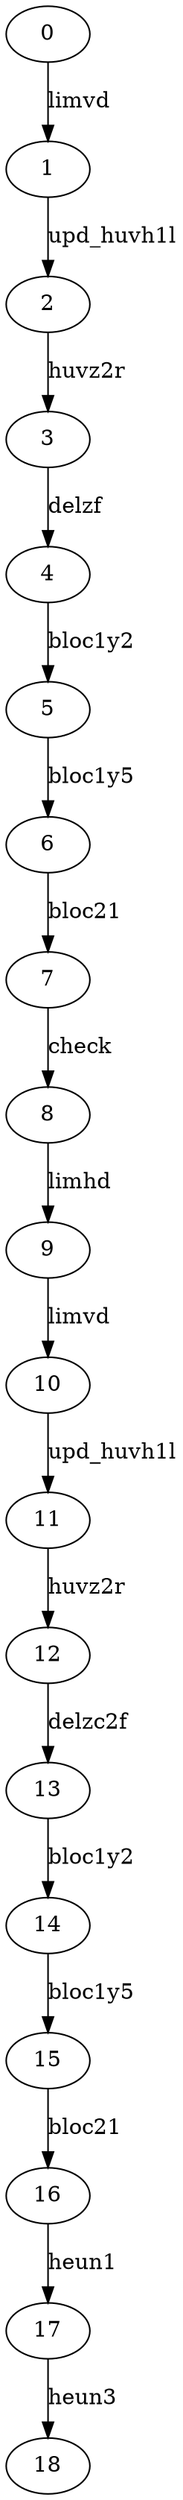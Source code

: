 digraph  {
	0 -> 1 [key=11,
	label=limvd];
1 -> 2 [key=0,
label=upd_huvh1l];
2 -> 3 [key=15,
label=huvz2r];
3 -> 4 [key=3,
label=delzf];
4 -> 5 [key=3,
label=bloc1y2];
5 -> 6 [key=5,
label=bloc1y5];
6 -> 7 [key=0,
label=bloc21];
7 -> 8 [key=2,
label=check];
8 -> 9 [key=5,
label=limhd];
9 -> 10 [key=7,
label=limvd];
10 -> 11 [key=0,
label=upd_huvh1l];
11 -> 12 [key=15,
label=huvz2r];
12 -> 13 [key=3,
label=delzc2f];
13 -> 14 [key=3,
label=bloc1y2];
14 -> 15 [key=5,
label=bloc1y5];
15 -> 16 [key=0,
label=bloc21];
16 -> 17 [key=2,
label=heun1];
17 -> 18 [key=1,
label=heun3];
}
